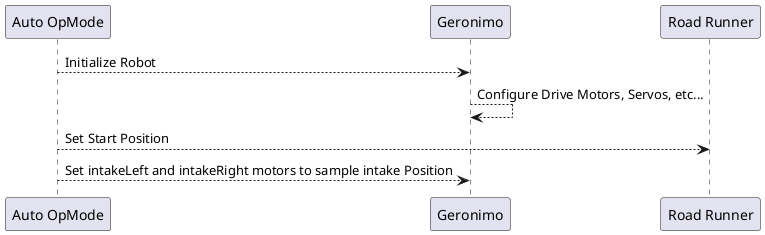 @startuml
'https://plantuml.com/sequence-diagram


"Auto OpMode" --> "Geronimo" : Initialize Robot
Geronimo --> "Geronimo" : Configure Drive Motors, Servos, etc...
"Auto OpMode" --> "Road Runner" : Set Start Position
"Auto OpMode" --> "Geronimo": Set intakeLeft and intakeRight motors to sample intake Position
@enduml